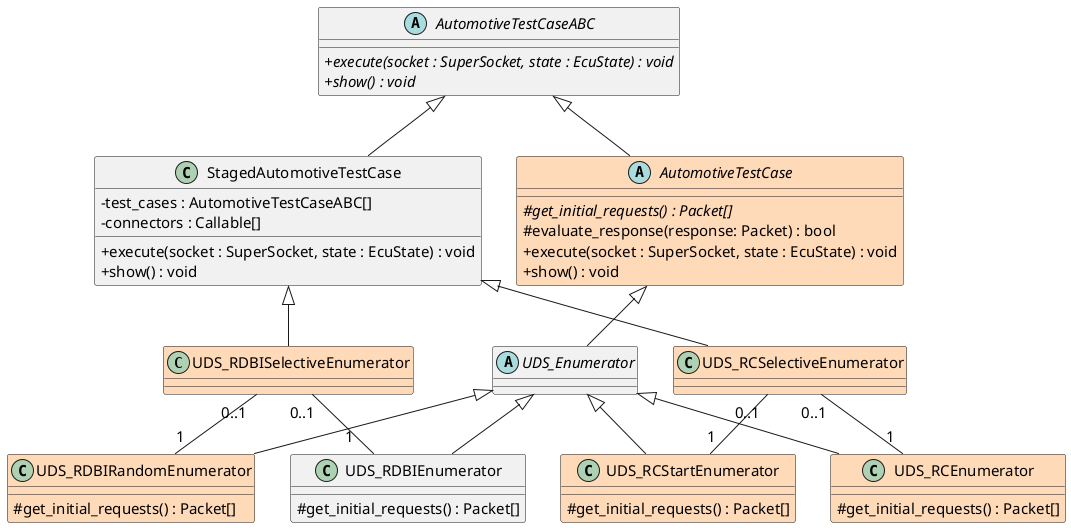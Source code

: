 @startuml enumerators

skinparam classAttributeIconSize 0
skinparam defaultFontSize 15

UDS_RDBISelectiveEnumerator "0..1" -down- "1   " UDS_RDBIEnumerator
UDS_RDBISelectiveEnumerator "0..1" -down- "1" UDS_RDBIRandomEnumerator

UDS_RCSelectiveEnumerator "0..1" -down- "1" UDS_RCEnumerator
UDS_RCSelectiveEnumerator "0..1" -down- "1" UDS_RCStartEnumerator

abstract AutomotiveTestCaseABC {
    {abstract} + execute(socket : SuperSocket, state : EcuState) : void
    {abstract} + show() : void
}

abstract AutomotiveTestCase #back:PeachPuff {
    {abstract} # get_initial_requests() : Packet[]
    # evaluate_response(response: Packet) : bool
    + execute(socket : SuperSocket, state : EcuState) : void
    + show() : void
}

abstract UDS_Enumerator {
}

class UDS_RDBISelectiveEnumerator #back:PeachPuff

class UDS_RCSelectiveEnumerator #back:PeachPuff

class UDS_RDBIRandomEnumerator #back:PeachPuff {
    # get_initial_requests() : Packet[]
}

class UDS_RDBIEnumerator {
    # get_initial_requests() : Packet[]
}

class UDS_RCEnumerator #back:PeachPuff {
    # get_initial_requests() : Packet[]
}

class UDS_RCStartEnumerator #back:PeachPuff {
    # get_initial_requests() : Packet[]
}

class StagedAutomotiveTestCase {
    - test_cases : AutomotiveTestCaseABC[]
    - connectors : Callable[]
    + execute(socket : SuperSocket, state : EcuState) : void
    + show() : void
}

AutomotiveTestCaseABC <|-- AutomotiveTestCase
AutomotiveTestCaseABC <|-- StagedAutomotiveTestCase

AutomotiveTestCase <|-- UDS_Enumerator

UDS_Enumerator <|-- UDS_RCEnumerator
UDS_Enumerator <|-- UDS_RCStartEnumerator
UDS_Enumerator <|-- UDS_RDBIEnumerator
UDS_Enumerator <|-- UDS_RDBIRandomEnumerator

StagedAutomotiveTestCase <|-- UDS_RDBISelectiveEnumerator
StagedAutomotiveTestCase <|-- UDS_RCSelectiveEnumerator



@enduml
